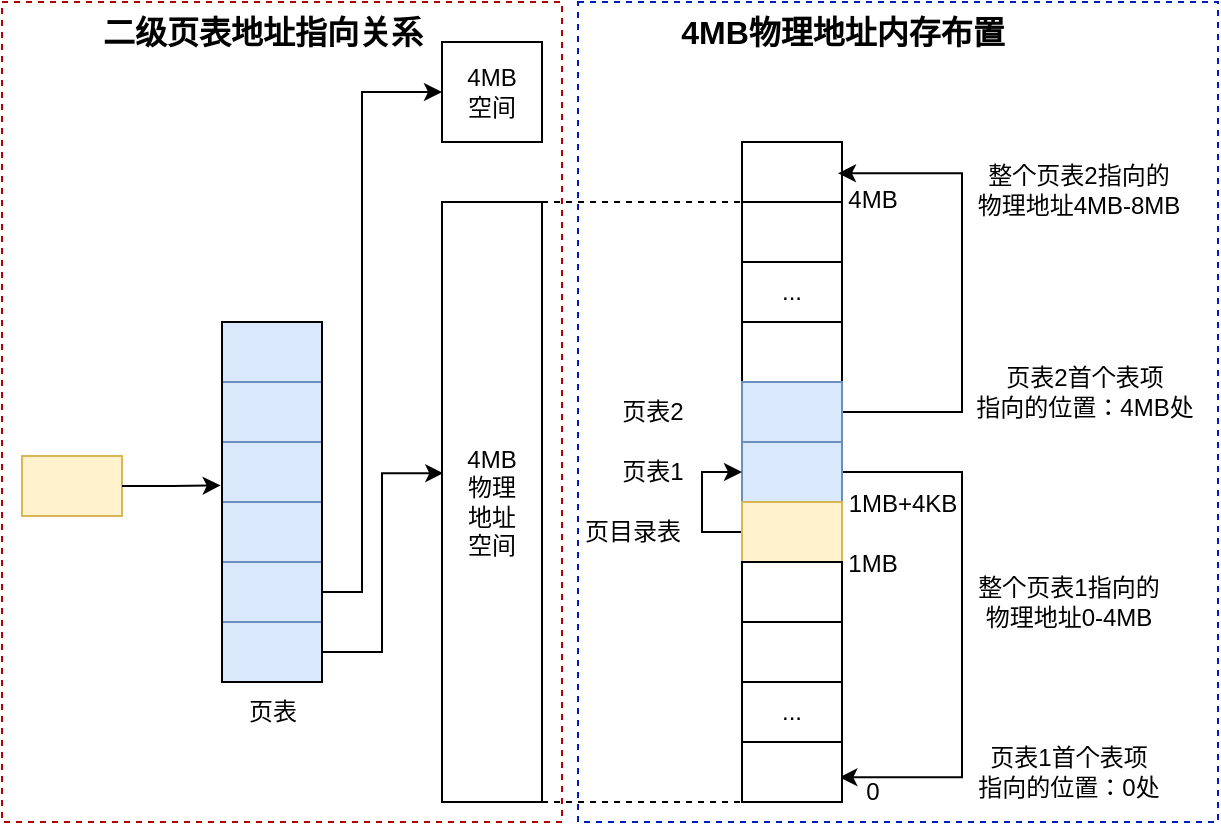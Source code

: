 <mxfile version="24.6.4" type="device">
  <diagram name="第 1 页" id="Ib2CYUNX099RLpfWLOko">
    <mxGraphModel dx="780" dy="496" grid="1" gridSize="10" guides="1" tooltips="1" connect="1" arrows="1" fold="1" page="1" pageScale="1" pageWidth="827" pageHeight="1169" math="0" shadow="0">
      <root>
        <mxCell id="0" />
        <mxCell id="1" parent="0" />
        <mxCell id="48LXnbVJm9BpJN8wikLZ-12" value="" style="rounded=0;whiteSpace=wrap;html=1;" parent="1" vertex="1">
          <mxGeometry x="490" y="160" width="50" height="30" as="geometry" />
        </mxCell>
        <mxCell id="48LXnbVJm9BpJN8wikLZ-13" value="" style="rounded=0;whiteSpace=wrap;html=1;" parent="1" vertex="1">
          <mxGeometry x="490" y="190" width="50" height="35" as="geometry" />
        </mxCell>
        <mxCell id="48LXnbVJm9BpJN8wikLZ-14" value="..." style="rounded=0;whiteSpace=wrap;html=1;" parent="1" vertex="1">
          <mxGeometry x="490" y="220" width="50" height="30" as="geometry" />
        </mxCell>
        <mxCell id="48LXnbVJm9BpJN8wikLZ-15" value="" style="rounded=0;whiteSpace=wrap;html=1;" parent="1" vertex="1">
          <mxGeometry x="490" y="250" width="50" height="30" as="geometry" />
        </mxCell>
        <mxCell id="NrSso3P7FBRo7TX_v2nw-15" style="edgeStyle=elbowEdgeStyle;rounded=0;orthogonalLoop=1;jettySize=auto;html=1;entryX=0.16;entryY=0.056;entryDx=0;entryDy=0;entryPerimeter=0;" parent="1" source="48LXnbVJm9BpJN8wikLZ-16" target="NrSso3P7FBRo7TX_v2nw-13" edge="1">
          <mxGeometry relative="1" as="geometry">
            <mxPoint x="600" y="180" as="targetPoint" />
            <Array as="points">
              <mxPoint x="600" y="230" />
            </Array>
          </mxGeometry>
        </mxCell>
        <mxCell id="48LXnbVJm9BpJN8wikLZ-16" value="" style="rounded=0;whiteSpace=wrap;html=1;fillColor=#dae8fc;strokeColor=#6c8ebf;" parent="1" vertex="1">
          <mxGeometry x="490" y="280" width="50" height="30" as="geometry" />
        </mxCell>
        <mxCell id="NrSso3P7FBRo7TX_v2nw-14" style="edgeStyle=elbowEdgeStyle;rounded=0;orthogonalLoop=1;jettySize=auto;html=1;entryX=-0.044;entryY=0.256;entryDx=0;entryDy=0;entryPerimeter=0;" parent="1" source="48LXnbVJm9BpJN8wikLZ-17" target="NrSso3P7FBRo7TX_v2nw-2" edge="1">
          <mxGeometry relative="1" as="geometry">
            <mxPoint x="580" y="480" as="targetPoint" />
            <Array as="points">
              <mxPoint x="600" y="400" />
            </Array>
          </mxGeometry>
        </mxCell>
        <mxCell id="48LXnbVJm9BpJN8wikLZ-17" value="" style="rounded=0;whiteSpace=wrap;html=1;fillColor=#dae8fc;strokeColor=#6c8ebf;" parent="1" vertex="1">
          <mxGeometry x="490" y="310" width="50" height="30" as="geometry" />
        </mxCell>
        <mxCell id="NrSso3P7FBRo7TX_v2nw-12" style="edgeStyle=elbowEdgeStyle;rounded=0;orthogonalLoop=1;jettySize=auto;html=1;exitX=0;exitY=0.5;exitDx=0;exitDy=0;entryX=0;entryY=0.5;entryDx=0;entryDy=0;" parent="1" source="48LXnbVJm9BpJN8wikLZ-18" target="48LXnbVJm9BpJN8wikLZ-17" edge="1">
          <mxGeometry relative="1" as="geometry">
            <mxPoint x="470" y="320" as="targetPoint" />
            <Array as="points">
              <mxPoint x="470" y="340" />
            </Array>
          </mxGeometry>
        </mxCell>
        <mxCell id="48LXnbVJm9BpJN8wikLZ-18" value="" style="rounded=0;whiteSpace=wrap;html=1;fillColor=#fff2cc;strokeColor=#d6b656;" parent="1" vertex="1">
          <mxGeometry x="490" y="340" width="50" height="30" as="geometry" />
        </mxCell>
        <mxCell id="48LXnbVJm9BpJN8wikLZ-19" value="" style="rounded=0;whiteSpace=wrap;html=1;" parent="1" vertex="1">
          <mxGeometry x="490" y="370" width="50" height="30" as="geometry" />
        </mxCell>
        <mxCell id="48LXnbVJm9BpJN8wikLZ-20" value="" style="rounded=0;whiteSpace=wrap;html=1;" parent="1" vertex="1">
          <mxGeometry x="490" y="400" width="50" height="30" as="geometry" />
        </mxCell>
        <mxCell id="48LXnbVJm9BpJN8wikLZ-21" value="..." style="rounded=0;whiteSpace=wrap;html=1;" parent="1" vertex="1">
          <mxGeometry x="490" y="430" width="50" height="30" as="geometry" />
        </mxCell>
        <mxCell id="48LXnbVJm9BpJN8wikLZ-23" value="页目录表" style="text;html=1;align=center;verticalAlign=middle;resizable=0;points=[];autosize=1;strokeColor=none;fillColor=none;" parent="1" vertex="1">
          <mxGeometry x="400" y="340" width="70" height="30" as="geometry" />
        </mxCell>
        <mxCell id="NrSso3P7FBRo7TX_v2nw-1" value="" style="rounded=0;whiteSpace=wrap;html=1;" parent="1" vertex="1">
          <mxGeometry x="490" y="460" width="50" height="30" as="geometry" />
        </mxCell>
        <mxCell id="NrSso3P7FBRo7TX_v2nw-2" value="0" style="text;html=1;align=center;verticalAlign=middle;resizable=0;points=[];autosize=1;strokeColor=none;fillColor=none;" parent="1" vertex="1">
          <mxGeometry x="540" y="470" width="30" height="30" as="geometry" />
        </mxCell>
        <mxCell id="NrSso3P7FBRo7TX_v2nw-3" value="1MB" style="text;html=1;align=center;verticalAlign=middle;resizable=0;points=[];autosize=1;strokeColor=none;fillColor=none;" parent="1" vertex="1">
          <mxGeometry x="530" y="356" width="50" height="30" as="geometry" />
        </mxCell>
        <mxCell id="NrSso3P7FBRo7TX_v2nw-5" value="页表1" style="text;html=1;align=center;verticalAlign=middle;resizable=0;points=[];autosize=1;strokeColor=none;fillColor=none;" parent="1" vertex="1">
          <mxGeometry x="420" y="310" width="50" height="30" as="geometry" />
        </mxCell>
        <mxCell id="NrSso3P7FBRo7TX_v2nw-6" value="1MB+4KB" style="text;html=1;align=center;verticalAlign=middle;resizable=0;points=[];autosize=1;strokeColor=none;fillColor=none;" parent="1" vertex="1">
          <mxGeometry x="530" y="326" width="80" height="30" as="geometry" />
        </mxCell>
        <mxCell id="NrSso3P7FBRo7TX_v2nw-13" value="4MB" style="text;html=1;align=center;verticalAlign=middle;resizable=0;points=[];autosize=1;strokeColor=none;fillColor=none;" parent="1" vertex="1">
          <mxGeometry x="530" y="174" width="50" height="30" as="geometry" />
        </mxCell>
        <mxCell id="NrSso3P7FBRo7TX_v2nw-16" value="页表2" style="text;html=1;align=center;verticalAlign=middle;resizable=0;points=[];autosize=1;strokeColor=none;fillColor=none;" parent="1" vertex="1">
          <mxGeometry x="420" y="280" width="50" height="30" as="geometry" />
        </mxCell>
        <mxCell id="NrSso3P7FBRo7TX_v2nw-17" value="整个页表1指向的&lt;div&gt;物理地址0-4MB&lt;/div&gt;" style="text;html=1;align=center;verticalAlign=middle;resizable=0;points=[];autosize=1;strokeColor=none;fillColor=none;" parent="1" vertex="1">
          <mxGeometry x="598" y="370" width="110" height="40" as="geometry" />
        </mxCell>
        <mxCell id="NrSso3P7FBRo7TX_v2nw-18" value="页表1首个表项&lt;div&gt;指向的位置：0处&lt;/div&gt;" style="text;html=1;align=center;verticalAlign=middle;resizable=0;points=[];autosize=1;strokeColor=none;fillColor=none;" parent="1" vertex="1">
          <mxGeometry x="598" y="455" width="110" height="40" as="geometry" />
        </mxCell>
        <mxCell id="NrSso3P7FBRo7TX_v2nw-19" value="页表2首个表项&lt;div&gt;指向的位置：4MB处&lt;/div&gt;" style="text;html=1;align=center;verticalAlign=middle;resizable=0;points=[];autosize=1;strokeColor=none;fillColor=none;" parent="1" vertex="1">
          <mxGeometry x="596" y="265" width="130" height="40" as="geometry" />
        </mxCell>
        <mxCell id="NrSso3P7FBRo7TX_v2nw-20" value="整个页表2指向的&lt;div&gt;物理地址4MB-8MB&lt;/div&gt;" style="text;html=1;align=center;verticalAlign=middle;resizable=0;points=[];autosize=1;strokeColor=none;fillColor=none;" parent="1" vertex="1">
          <mxGeometry x="598" y="164" width="120" height="40" as="geometry" />
        </mxCell>
        <mxCell id="NrSso3P7FBRo7TX_v2nw-22" value="4MB&lt;div&gt;物理&lt;/div&gt;&lt;div&gt;地址&lt;/div&gt;&lt;div&gt;空间&lt;/div&gt;" style="rounded=0;whiteSpace=wrap;html=1;fillColor=none;" parent="1" vertex="1">
          <mxGeometry x="340" y="190" width="50" height="300" as="geometry" />
        </mxCell>
        <mxCell id="NrSso3P7FBRo7TX_v2nw-28" value="" style="endArrow=none;dashed=1;html=1;rounded=0;exitX=1;exitY=0;exitDx=0;exitDy=0;entryX=0;entryY=0;entryDx=0;entryDy=0;" parent="1" source="NrSso3P7FBRo7TX_v2nw-22" target="48LXnbVJm9BpJN8wikLZ-13" edge="1">
          <mxGeometry width="50" height="50" relative="1" as="geometry">
            <mxPoint x="470" y="390" as="sourcePoint" />
            <mxPoint x="520" y="340" as="targetPoint" />
          </mxGeometry>
        </mxCell>
        <mxCell id="NrSso3P7FBRo7TX_v2nw-29" value="" style="endArrow=none;dashed=1;html=1;rounded=0;exitX=1;exitY=1;exitDx=0;exitDy=0;entryX=0;entryY=1;entryDx=0;entryDy=0;" parent="1" source="NrSso3P7FBRo7TX_v2nw-22" target="NrSso3P7FBRo7TX_v2nw-1" edge="1">
          <mxGeometry width="50" height="50" relative="1" as="geometry">
            <mxPoint x="470" y="390" as="sourcePoint" />
            <mxPoint x="520" y="340" as="targetPoint" />
          </mxGeometry>
        </mxCell>
        <mxCell id="NrSso3P7FBRo7TX_v2nw-30" value="" style="rounded=0;whiteSpace=wrap;html=1;fillColor=#dae8fc;strokeColor=#6c8ebf;" parent="1" vertex="1">
          <mxGeometry x="230" y="310" width="50" height="30" as="geometry" />
        </mxCell>
        <mxCell id="NrSso3P7FBRo7TX_v2nw-32" style="edgeStyle=orthogonalEdgeStyle;rounded=0;orthogonalLoop=1;jettySize=auto;html=1;entryX=0.013;entryY=0.452;entryDx=0;entryDy=0;entryPerimeter=0;exitX=1;exitY=0.5;exitDx=0;exitDy=0;" parent="1" source="NrSso3P7FBRo7TX_v2nw-41" target="NrSso3P7FBRo7TX_v2nw-22" edge="1">
          <mxGeometry relative="1" as="geometry" />
        </mxCell>
        <mxCell id="NrSso3P7FBRo7TX_v2nw-33" value="" style="rounded=0;whiteSpace=wrap;html=1;fillColor=#dae8fc;strokeColor=#6c8ebf;" parent="1" vertex="1">
          <mxGeometry x="230" y="280" width="50" height="30" as="geometry" />
        </mxCell>
        <mxCell id="NrSso3P7FBRo7TX_v2nw-36" value="页表" style="text;html=1;align=center;verticalAlign=middle;resizable=0;points=[];autosize=1;strokeColor=none;fillColor=none;" parent="1" vertex="1">
          <mxGeometry x="230" y="430" width="50" height="30" as="geometry" />
        </mxCell>
        <mxCell id="NrSso3P7FBRo7TX_v2nw-37" value="" style="rounded=0;whiteSpace=wrap;html=1;fillColor=#dae8fc;strokeColor=#6c8ebf;" parent="1" vertex="1">
          <mxGeometry x="230" y="340" width="50" height="30" as="geometry" />
        </mxCell>
        <mxCell id="NrSso3P7FBRo7TX_v2nw-43" style="edgeStyle=elbowEdgeStyle;rounded=0;orthogonalLoop=1;jettySize=auto;html=1;exitX=1;exitY=0.5;exitDx=0;exitDy=0;entryX=0;entryY=0.5;entryDx=0;entryDy=0;" parent="1" source="NrSso3P7FBRo7TX_v2nw-38" target="NrSso3P7FBRo7TX_v2nw-44" edge="1">
          <mxGeometry relative="1" as="geometry">
            <mxPoint x="300" y="150" as="targetPoint" />
            <Array as="points">
              <mxPoint x="300" y="260" />
            </Array>
          </mxGeometry>
        </mxCell>
        <mxCell id="NrSso3P7FBRo7TX_v2nw-38" value="" style="rounded=0;whiteSpace=wrap;html=1;fillColor=#dae8fc;strokeColor=#6c8ebf;" parent="1" vertex="1">
          <mxGeometry x="230" y="370" width="50" height="30" as="geometry" />
        </mxCell>
        <mxCell id="NrSso3P7FBRo7TX_v2nw-39" value="" style="rounded=0;whiteSpace=wrap;html=1;fillColor=#dae8fc;strokeColor=#6c8ebf;" parent="1" vertex="1">
          <mxGeometry x="230" y="250" width="50" height="30" as="geometry" />
        </mxCell>
        <mxCell id="NrSso3P7FBRo7TX_v2nw-40" value="" style="rounded=0;whiteSpace=wrap;html=1;fillColor=#dae8fc;strokeColor=#6c8ebf;" parent="1" vertex="1">
          <mxGeometry x="230" y="280" width="50" height="30" as="geometry" />
        </mxCell>
        <mxCell id="NrSso3P7FBRo7TX_v2nw-41" value="" style="rounded=0;whiteSpace=wrap;html=1;fillColor=#dae8fc;strokeColor=#6c8ebf;" parent="1" vertex="1">
          <mxGeometry x="230" y="400" width="50" height="30" as="geometry" />
        </mxCell>
        <mxCell id="NrSso3P7FBRo7TX_v2nw-44" value="4MB&lt;div&gt;空间&lt;/div&gt;" style="rounded=0;whiteSpace=wrap;html=1;" parent="1" vertex="1">
          <mxGeometry x="340" y="110" width="50" height="50" as="geometry" />
        </mxCell>
        <mxCell id="NrSso3P7FBRo7TX_v2nw-45" value="" style="rounded=0;whiteSpace=wrap;html=1;fillColor=none;perimeterSpacing=0;" parent="1" vertex="1">
          <mxGeometry x="230" y="250" width="50" height="180" as="geometry" />
        </mxCell>
        <mxCell id="NrSso3P7FBRo7TX_v2nw-46" value="" style="rounded=0;whiteSpace=wrap;html=1;fillColor=#fff2cc;strokeColor=#d6b656;" parent="1" vertex="1">
          <mxGeometry x="130" y="317" width="50" height="30" as="geometry" />
        </mxCell>
        <mxCell id="NrSso3P7FBRo7TX_v2nw-47" style="edgeStyle=orthogonalEdgeStyle;rounded=0;orthogonalLoop=1;jettySize=auto;html=1;entryX=-0.013;entryY=0.454;entryDx=0;entryDy=0;entryPerimeter=0;" parent="1" source="NrSso3P7FBRo7TX_v2nw-46" target="NrSso3P7FBRo7TX_v2nw-45" edge="1">
          <mxGeometry relative="1" as="geometry" />
        </mxCell>
        <mxCell id="NrSso3P7FBRo7TX_v2nw-48" value="" style="rounded=0;whiteSpace=wrap;html=1;fillColor=none;dashed=1;fontColor=#ffffff;strokeColor=#B20000;strokeWidth=1;" parent="1" vertex="1">
          <mxGeometry x="120" y="90" width="280" height="410" as="geometry" />
        </mxCell>
        <mxCell id="NrSso3P7FBRo7TX_v2nw-49" value="&lt;font style=&quot;font-size: 16px;&quot;&gt;&lt;b style=&quot;&quot;&gt;&lt;font style=&quot;font-size: 16px;&quot;&gt;二级页表&lt;/font&gt;&lt;/b&gt;&lt;b style=&quot;background-color: initial;&quot;&gt;地址指向&lt;/b&gt;&lt;b style=&quot;background-color: initial;&quot;&gt;关系&lt;/b&gt;&lt;/font&gt;" style="text;html=1;align=center;verticalAlign=middle;resizable=0;points=[];autosize=1;strokeColor=none;fillColor=none;" parent="1" vertex="1">
          <mxGeometry x="160" y="90" width="180" height="30" as="geometry" />
        </mxCell>
        <mxCell id="NrSso3P7FBRo7TX_v2nw-50" value="" style="rounded=0;whiteSpace=wrap;html=1;fillColor=none;dashed=1;fontColor=#ffffff;strokeColor=#001DBC;strokeWidth=1;" parent="1" vertex="1">
          <mxGeometry x="408" y="90" width="320" height="410" as="geometry" />
        </mxCell>
        <mxCell id="NrSso3P7FBRo7TX_v2nw-51" value="&lt;span style=&quot;font-size: 16px;&quot;&gt;&lt;b&gt;4MB物理地址内存布置&lt;/b&gt;&lt;/span&gt;" style="text;html=1;align=center;verticalAlign=middle;resizable=0;points=[];autosize=1;strokeColor=none;fillColor=none;" parent="1" vertex="1">
          <mxGeometry x="445" y="90" width="190" height="30" as="geometry" />
        </mxCell>
      </root>
    </mxGraphModel>
  </diagram>
</mxfile>
